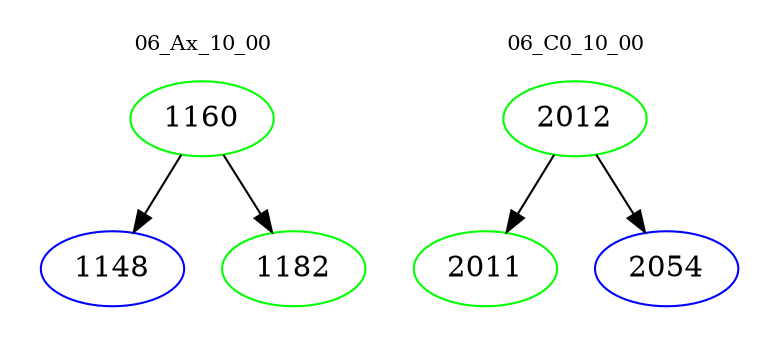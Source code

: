 digraph{
subgraph cluster_0 {
color = white
label = "06_Ax_10_00";
fontsize=10;
T0_1160 [label="1160", color="green"]
T0_1160 -> T0_1148 [color="black"]
T0_1148 [label="1148", color="blue"]
T0_1160 -> T0_1182 [color="black"]
T0_1182 [label="1182", color="green"]
}
subgraph cluster_1 {
color = white
label = "06_C0_10_00";
fontsize=10;
T1_2012 [label="2012", color="green"]
T1_2012 -> T1_2011 [color="black"]
T1_2011 [label="2011", color="green"]
T1_2012 -> T1_2054 [color="black"]
T1_2054 [label="2054", color="blue"]
}
}
